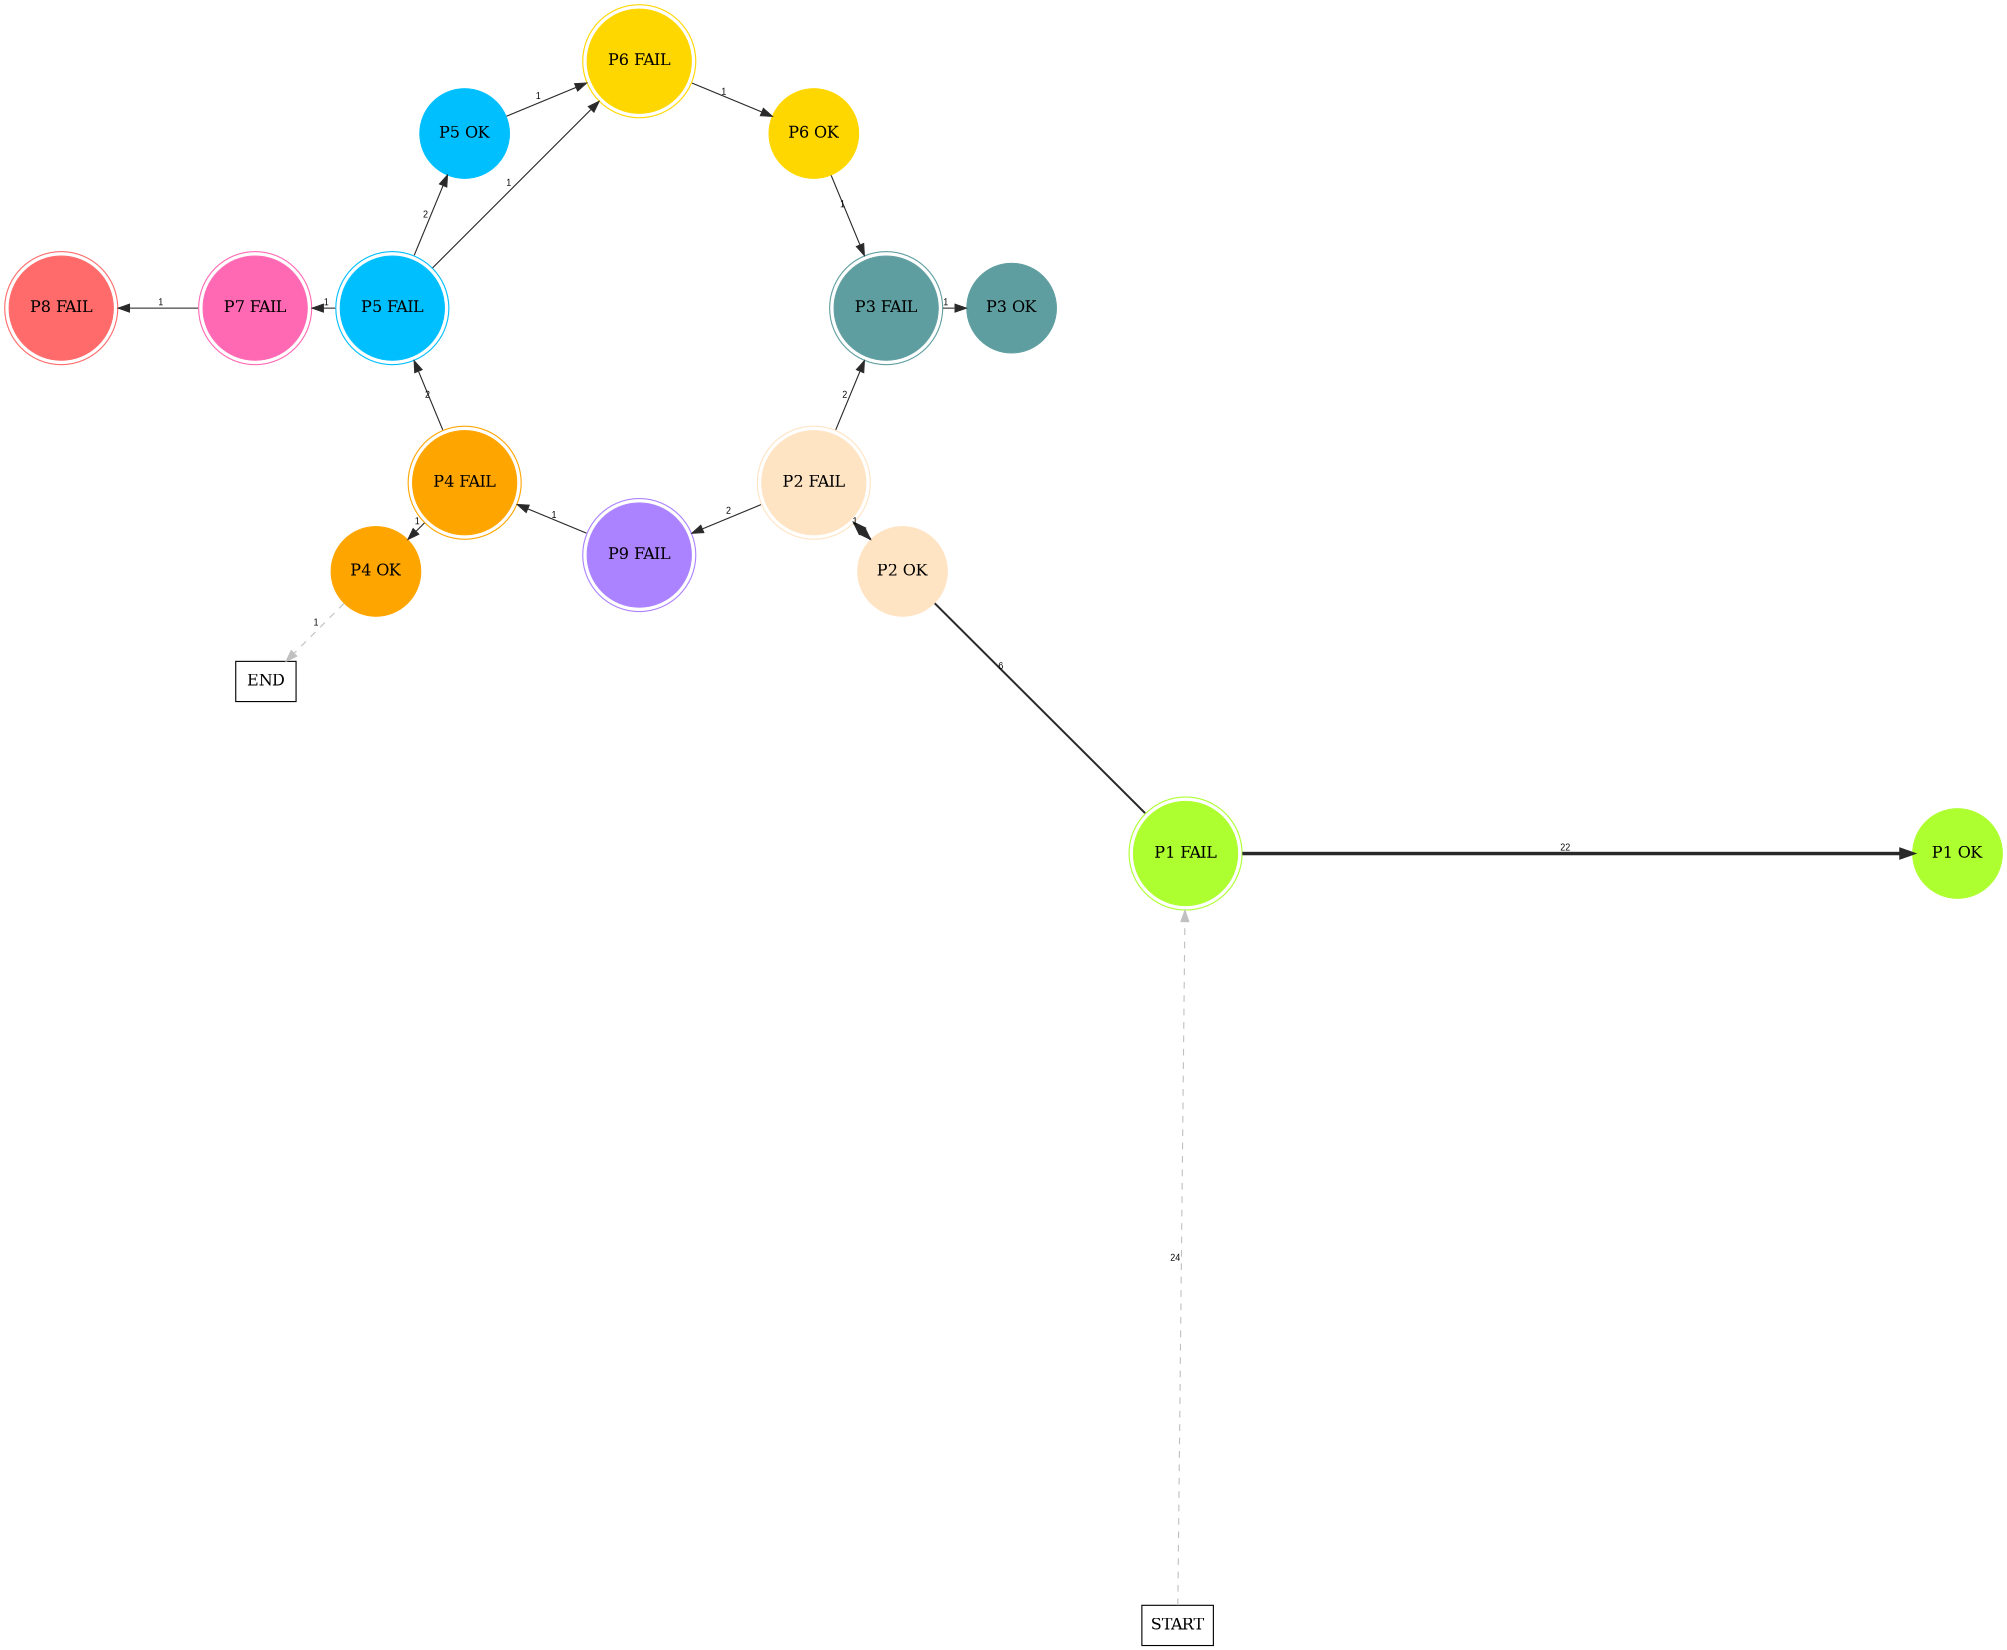 digraph graphname {
	dpi = 150
	size="16,11!";
	margin = 0;
layout=circo;
"P1 FAIL" [shape=circle, color=greenyellow, peripheries=2, style=filled]"P1 OK" [shape=circle, color=greenyellow, style=filled]"P2 FAIL" [shape=circle, color=bisque, peripheries=2, style=filled]"P9 FAIL" [shape=circle, color=mediumpurple1, peripheries=2, style=filled]"P3 FAIL" [shape=circle, color=cadetblue, peripheries=2, style=filled]"P5 FAIL" [shape=circle, color=deepskyblue, peripheries=2, style=filled]"P6 FAIL" [shape=circle, color=gold, peripheries=2, style=filled]"P2 OK" [shape=circle, color=bisque, style=filled]"P4 FAIL" [shape=circle, color=orange, peripheries=2, style=filled]"P5 OK" [shape=circle, color=deepskyblue, style=filled]"P6 OK" [shape=circle, color=gold, style=filled]"P3 OK" [shape=circle, color=cadetblue, style=filled]"P7 FAIL" [shape=circle, color=hotpink, peripheries=2, style=filled]"P8 FAIL" [shape=circle, color=indianred1, peripheries=2, style=filled]"P4 OK" [shape=circle, color=orange, style=filled]"START" [shape=box, fillcolor=white, style=filled, color=black]"END" [shape=box, fillcolor=white, style=filled, color=black]"P1 FAIL" -> "P1 OK" [ color=grey16 penwidth = "3.091042453358316"label ="22" labelfloat=false fontname="Arial" fontsize=8]
"P1 FAIL" -> "P2 FAIL" [ color=grey16 penwidth = "1.791759469228055"label ="6" labelfloat=false fontname="Arial" fontsize=8]
"P2 FAIL" -> "P9 FAIL" [ color=grey16 penwidth = "1"label ="2" labelfloat=false fontname="Arial" fontsize=8]
"P2 FAIL" -> "P3 FAIL" [ color=grey16 penwidth = "1"label ="2" labelfloat=false fontname="Arial" fontsize=8]
"P2 FAIL" -> "P2 OK" [ color=grey16 penwidth = "1"label ="1" labelfloat=false fontname="Arial" fontsize=8]
"P9 FAIL" -> "P4 FAIL" [ color=grey16 penwidth = "1"label ="1" labelfloat=false fontname="Arial" fontsize=8]
"P3 FAIL" -> "P3 OK" [ color=grey16 penwidth = "1"label ="1" labelfloat=false fontname="Arial" fontsize=8]
"P5 FAIL" -> "P6 FAIL" [ color=grey16 penwidth = "1"label ="1" labelfloat=false fontname="Arial" fontsize=8]
"P5 FAIL" -> "P5 OK" [ color=grey16 penwidth = "1"label ="2" labelfloat=false fontname="Arial" fontsize=8]
"P5 FAIL" -> "P7 FAIL" [ color=grey16 penwidth = "1"label ="1" labelfloat=false fontname="Arial" fontsize=8]
"P6 FAIL" -> "P6 OK" [ color=grey16 penwidth = "1"label ="1" labelfloat=false fontname="Arial" fontsize=8]
"P4 FAIL" -> "P5 FAIL" [ color=grey16 penwidth = "1"label ="2" labelfloat=false fontname="Arial" fontsize=8]
"P4 FAIL" -> "P4 OK" [ color=grey16 penwidth = "1"label ="1" labelfloat=false fontname="Arial" fontsize=8]
"P5 OK" -> "P6 FAIL" [ color=grey16 penwidth = "1"label ="1" labelfloat=false fontname="Arial" fontsize=8]
"P6 OK" -> "P3 FAIL" [ color=grey16 penwidth = "1"label ="1" labelfloat=false fontname="Arial" fontsize=8]
"P7 FAIL" -> "P8 FAIL" [ color=grey16 penwidth = "1"label ="1" labelfloat=false fontname="Arial" fontsize=8]
"P4 OK" -> "END" [ style = dashed color=grey label ="1" labelfloat=false fontname="Arial" fontsize=8]
"START" -> "P1 FAIL" [ style = dashed color=grey label ="24" labelfloat=false fontname="Arial" fontsize=8]
}